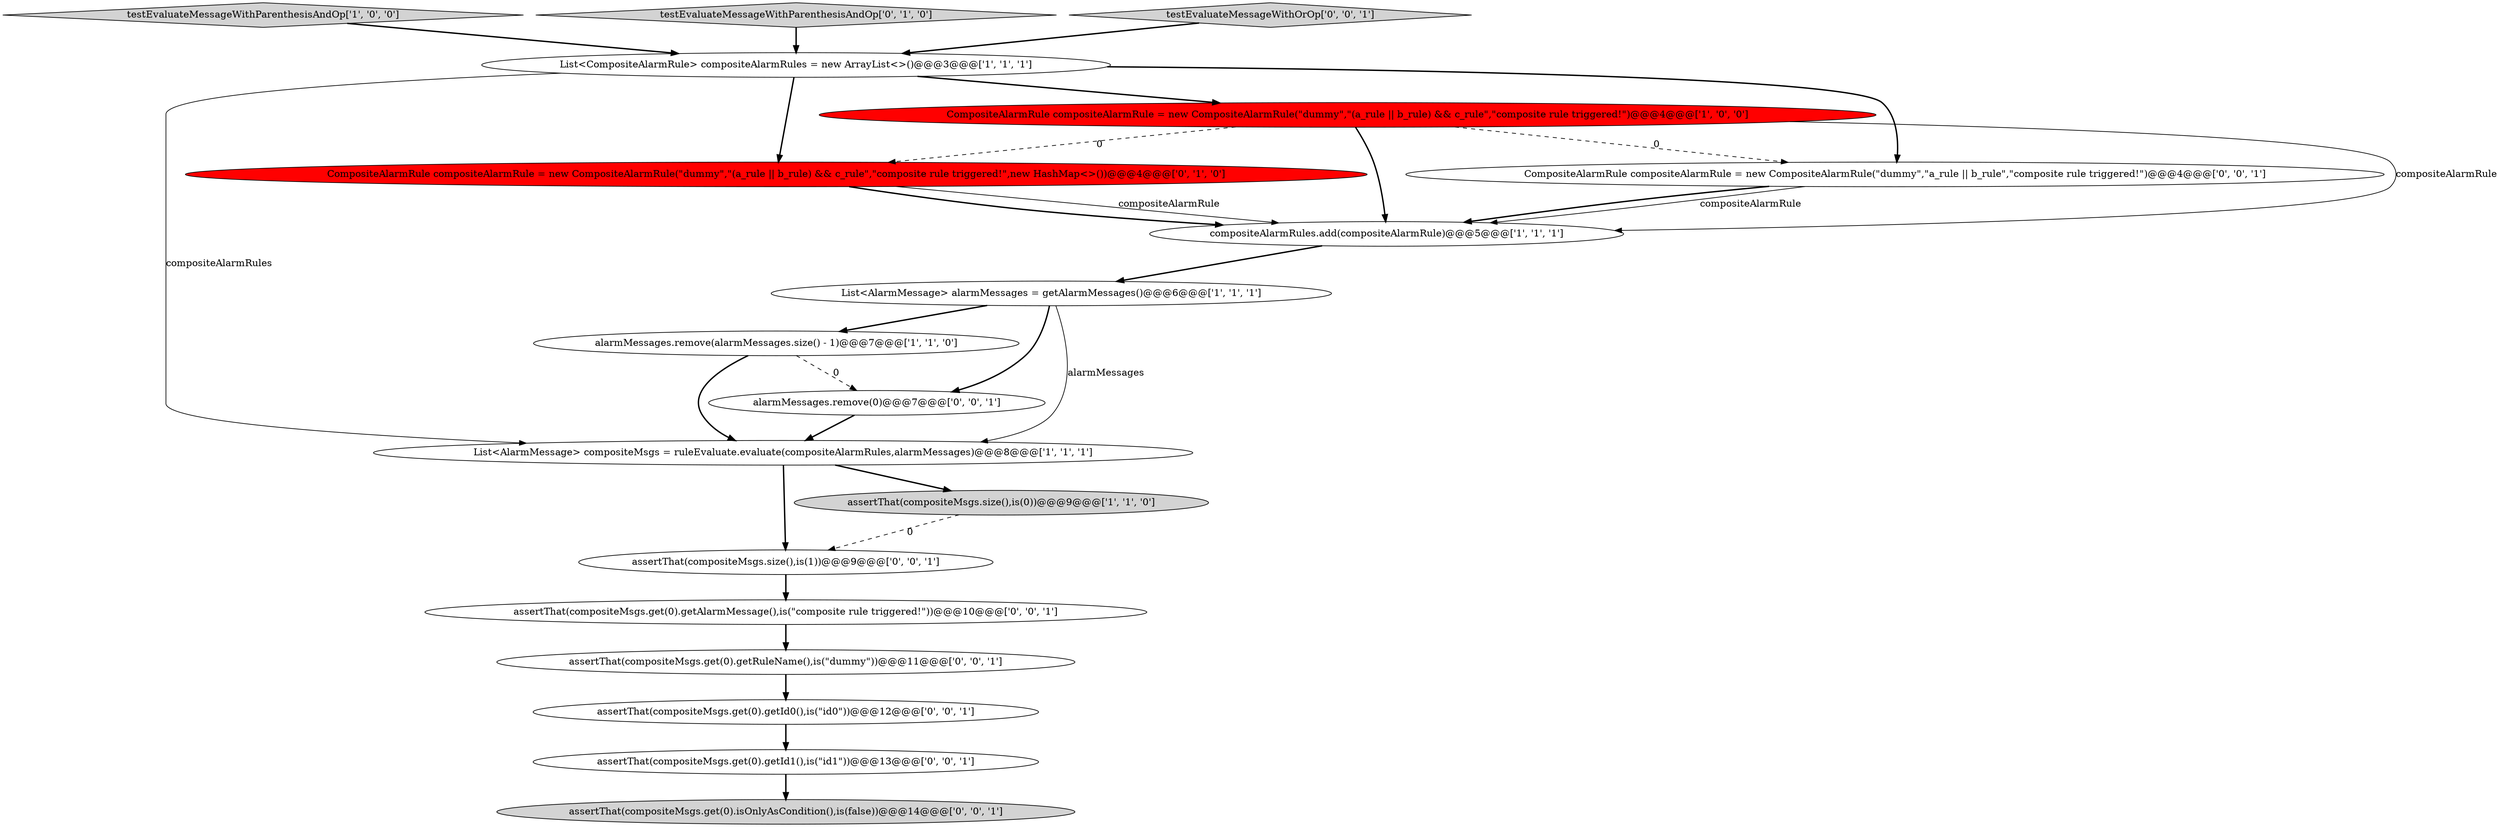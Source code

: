 digraph {
5 [style = filled, label = "List<CompositeAlarmRule> compositeAlarmRules = new ArrayList<>()@@@3@@@['1', '1', '1']", fillcolor = white, shape = ellipse image = "AAA0AAABBB1BBB"];
6 [style = filled, label = "testEvaluateMessageWithParenthesisAndOp['1', '0', '0']", fillcolor = lightgray, shape = diamond image = "AAA0AAABBB1BBB"];
8 [style = filled, label = "CompositeAlarmRule compositeAlarmRule = new CompositeAlarmRule(\"dummy\",\"(a_rule || b_rule) && c_rule\",\"composite rule triggered!\",new HashMap<>())@@@4@@@['0', '1', '0']", fillcolor = red, shape = ellipse image = "AAA1AAABBB2BBB"];
10 [style = filled, label = "alarmMessages.remove(0)@@@7@@@['0', '0', '1']", fillcolor = white, shape = ellipse image = "AAA0AAABBB3BBB"];
9 [style = filled, label = "testEvaluateMessageWithParenthesisAndOp['0', '1', '0']", fillcolor = lightgray, shape = diamond image = "AAA0AAABBB2BBB"];
4 [style = filled, label = "List<AlarmMessage> compositeMsgs = ruleEvaluate.evaluate(compositeAlarmRules,alarmMessages)@@@8@@@['1', '1', '1']", fillcolor = white, shape = ellipse image = "AAA0AAABBB1BBB"];
17 [style = filled, label = "CompositeAlarmRule compositeAlarmRule = new CompositeAlarmRule(\"dummy\",\"a_rule || b_rule\",\"composite rule triggered!\")@@@4@@@['0', '0', '1']", fillcolor = white, shape = ellipse image = "AAA0AAABBB3BBB"];
1 [style = filled, label = "assertThat(compositeMsgs.size(),is(0))@@@9@@@['1', '1', '0']", fillcolor = lightgray, shape = ellipse image = "AAA0AAABBB1BBB"];
3 [style = filled, label = "List<AlarmMessage> alarmMessages = getAlarmMessages()@@@6@@@['1', '1', '1']", fillcolor = white, shape = ellipse image = "AAA0AAABBB1BBB"];
18 [style = filled, label = "assertThat(compositeMsgs.size(),is(1))@@@9@@@['0', '0', '1']", fillcolor = white, shape = ellipse image = "AAA0AAABBB3BBB"];
16 [style = filled, label = "assertThat(compositeMsgs.get(0).getRuleName(),is(\"dummy\"))@@@11@@@['0', '0', '1']", fillcolor = white, shape = ellipse image = "AAA0AAABBB3BBB"];
13 [style = filled, label = "assertThat(compositeMsgs.get(0).getId0(),is(\"id0\"))@@@12@@@['0', '0', '1']", fillcolor = white, shape = ellipse image = "AAA0AAABBB3BBB"];
2 [style = filled, label = "CompositeAlarmRule compositeAlarmRule = new CompositeAlarmRule(\"dummy\",\"(a_rule || b_rule) && c_rule\",\"composite rule triggered!\")@@@4@@@['1', '0', '0']", fillcolor = red, shape = ellipse image = "AAA1AAABBB1BBB"];
0 [style = filled, label = "alarmMessages.remove(alarmMessages.size() - 1)@@@7@@@['1', '1', '0']", fillcolor = white, shape = ellipse image = "AAA0AAABBB1BBB"];
7 [style = filled, label = "compositeAlarmRules.add(compositeAlarmRule)@@@5@@@['1', '1', '1']", fillcolor = white, shape = ellipse image = "AAA0AAABBB1BBB"];
12 [style = filled, label = "testEvaluateMessageWithOrOp['0', '0', '1']", fillcolor = lightgray, shape = diamond image = "AAA0AAABBB3BBB"];
11 [style = filled, label = "assertThat(compositeMsgs.get(0).isOnlyAsCondition(),is(false))@@@14@@@['0', '0', '1']", fillcolor = lightgray, shape = ellipse image = "AAA0AAABBB3BBB"];
14 [style = filled, label = "assertThat(compositeMsgs.get(0).getId1(),is(\"id1\"))@@@13@@@['0', '0', '1']", fillcolor = white, shape = ellipse image = "AAA0AAABBB3BBB"];
15 [style = filled, label = "assertThat(compositeMsgs.get(0).getAlarmMessage(),is(\"composite rule triggered!\"))@@@10@@@['0', '0', '1']", fillcolor = white, shape = ellipse image = "AAA0AAABBB3BBB"];
5->8 [style = bold, label=""];
16->13 [style = bold, label=""];
12->5 [style = bold, label=""];
18->15 [style = bold, label=""];
4->18 [style = bold, label=""];
1->18 [style = dashed, label="0"];
15->16 [style = bold, label=""];
5->17 [style = bold, label=""];
2->8 [style = dashed, label="0"];
2->17 [style = dashed, label="0"];
7->3 [style = bold, label=""];
3->0 [style = bold, label=""];
8->7 [style = bold, label=""];
0->10 [style = dashed, label="0"];
17->7 [style = bold, label=""];
17->7 [style = solid, label="compositeAlarmRule"];
3->10 [style = bold, label=""];
6->5 [style = bold, label=""];
5->2 [style = bold, label=""];
3->4 [style = solid, label="alarmMessages"];
0->4 [style = bold, label=""];
5->4 [style = solid, label="compositeAlarmRules"];
10->4 [style = bold, label=""];
9->5 [style = bold, label=""];
4->1 [style = bold, label=""];
2->7 [style = bold, label=""];
2->7 [style = solid, label="compositeAlarmRule"];
14->11 [style = bold, label=""];
13->14 [style = bold, label=""];
8->7 [style = solid, label="compositeAlarmRule"];
}
